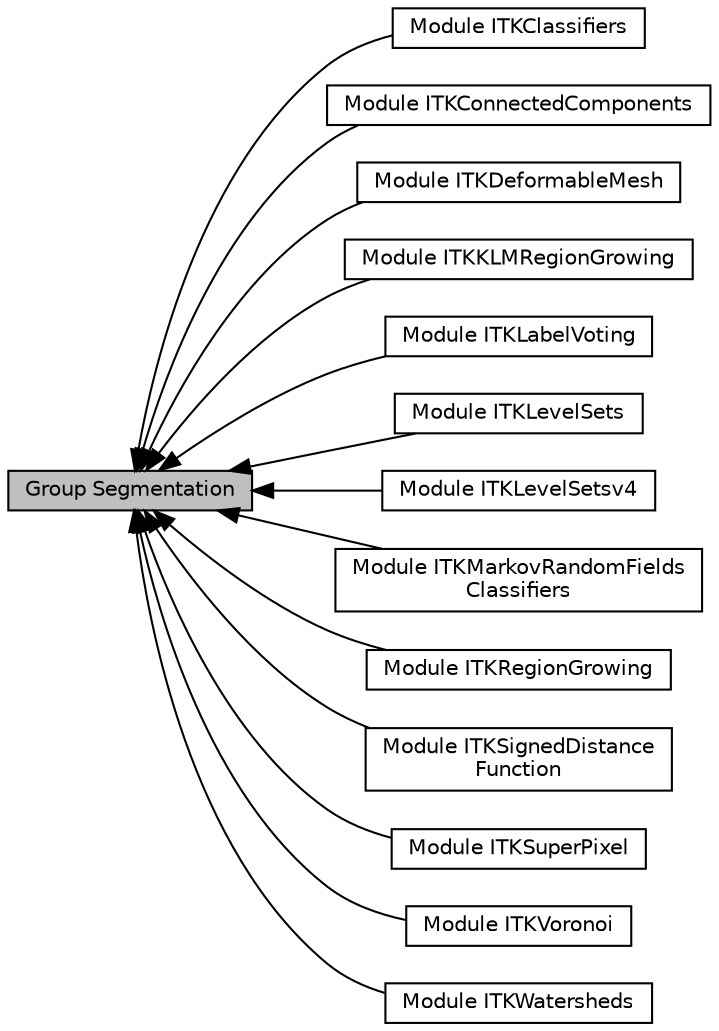 digraph "Group Segmentation"
{
  edge [fontname="Helvetica",fontsize="10",labelfontname="Helvetica",labelfontsize="10"];
  node [fontname="Helvetica",fontsize="10",shape=box];
  rankdir=LR;
  Node1 [label="Group Segmentation",height=0.2,width=0.4,color="black", fillcolor="grey75", style="filled", fontcolor="black",tooltip=" "];
  Node2 [label="Module ITKClassifiers",height=0.2,width=0.4,color="black", fillcolor="white", style="filled",URL="$group__ITKClassifiers.html",tooltip=" "];
  Node3 [label="Module ITKConnectedComponents",height=0.2,width=0.4,color="black", fillcolor="white", style="filled",URL="$group__ITKConnectedComponents.html",tooltip=" "];
  Node4 [label="Module ITKDeformableMesh",height=0.2,width=0.4,color="black", fillcolor="white", style="filled",URL="$group__ITKDeformableMesh.html",tooltip=" "];
  Node5 [label="Module ITKKLMRegionGrowing",height=0.2,width=0.4,color="black", fillcolor="white", style="filled",URL="$group__ITKKLMRegionGrowing.html",tooltip=" "];
  Node6 [label="Module ITKLabelVoting",height=0.2,width=0.4,color="black", fillcolor="white", style="filled",URL="$group__ITKLabelVoting.html",tooltip=" "];
  Node7 [label="Module ITKLevelSets",height=0.2,width=0.4,color="black", fillcolor="white", style="filled",URL="$group__ITKLevelSets.html",tooltip=" "];
  Node8 [label="Module ITKLevelSetsv4",height=0.2,width=0.4,color="black", fillcolor="white", style="filled",URL="$group__ITKLevelSetsv4.html",tooltip=" "];
  Node9 [label="Module ITKMarkovRandomFields\lClassifiers",height=0.2,width=0.4,color="black", fillcolor="white", style="filled",URL="$group__ITKMarkovRandomFieldsClassifiers.html",tooltip=" "];
  Node10 [label="Module ITKRegionGrowing",height=0.2,width=0.4,color="black", fillcolor="white", style="filled",URL="$group__ITKRegionGrowing.html",tooltip=" "];
  Node11 [label="Module ITKSignedDistance\lFunction",height=0.2,width=0.4,color="black", fillcolor="white", style="filled",URL="$group__ITKSignedDistanceFunction.html",tooltip=" "];
  Node12 [label="Module ITKSuperPixel",height=0.2,width=0.4,color="black", fillcolor="white", style="filled",URL="$group__ITKSuperPixel.html",tooltip=" "];
  Node13 [label="Module ITKVoronoi",height=0.2,width=0.4,color="black", fillcolor="white", style="filled",URL="$group__ITKVoronoi.html",tooltip=" "];
  Node14 [label="Module ITKWatersheds",height=0.2,width=0.4,color="black", fillcolor="white", style="filled",URL="$group__ITKWatersheds.html",tooltip=" "];
  Node1->Node2 [shape=plaintext, dir="back", style="solid"];
  Node1->Node3 [shape=plaintext, dir="back", style="solid"];
  Node1->Node4 [shape=plaintext, dir="back", style="solid"];
  Node1->Node5 [shape=plaintext, dir="back", style="solid"];
  Node1->Node6 [shape=plaintext, dir="back", style="solid"];
  Node1->Node7 [shape=plaintext, dir="back", style="solid"];
  Node1->Node8 [shape=plaintext, dir="back", style="solid"];
  Node1->Node9 [shape=plaintext, dir="back", style="solid"];
  Node1->Node10 [shape=plaintext, dir="back", style="solid"];
  Node1->Node11 [shape=plaintext, dir="back", style="solid"];
  Node1->Node12 [shape=plaintext, dir="back", style="solid"];
  Node1->Node13 [shape=plaintext, dir="back", style="solid"];
  Node1->Node14 [shape=plaintext, dir="back", style="solid"];
}
